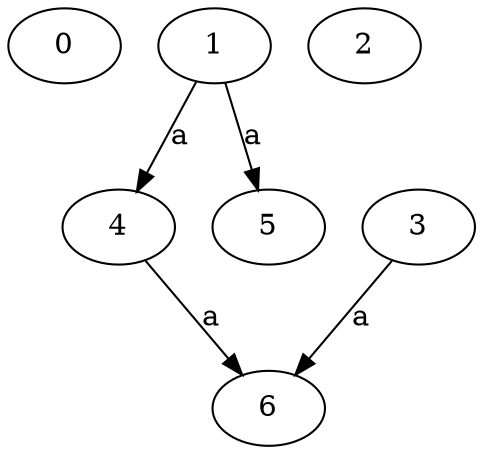 strict digraph  {
0;
1;
4;
2;
5;
3;
6;
1 -> 4  [label=a];
1 -> 5  [label=a];
4 -> 6  [label=a];
3 -> 6  [label=a];
}
